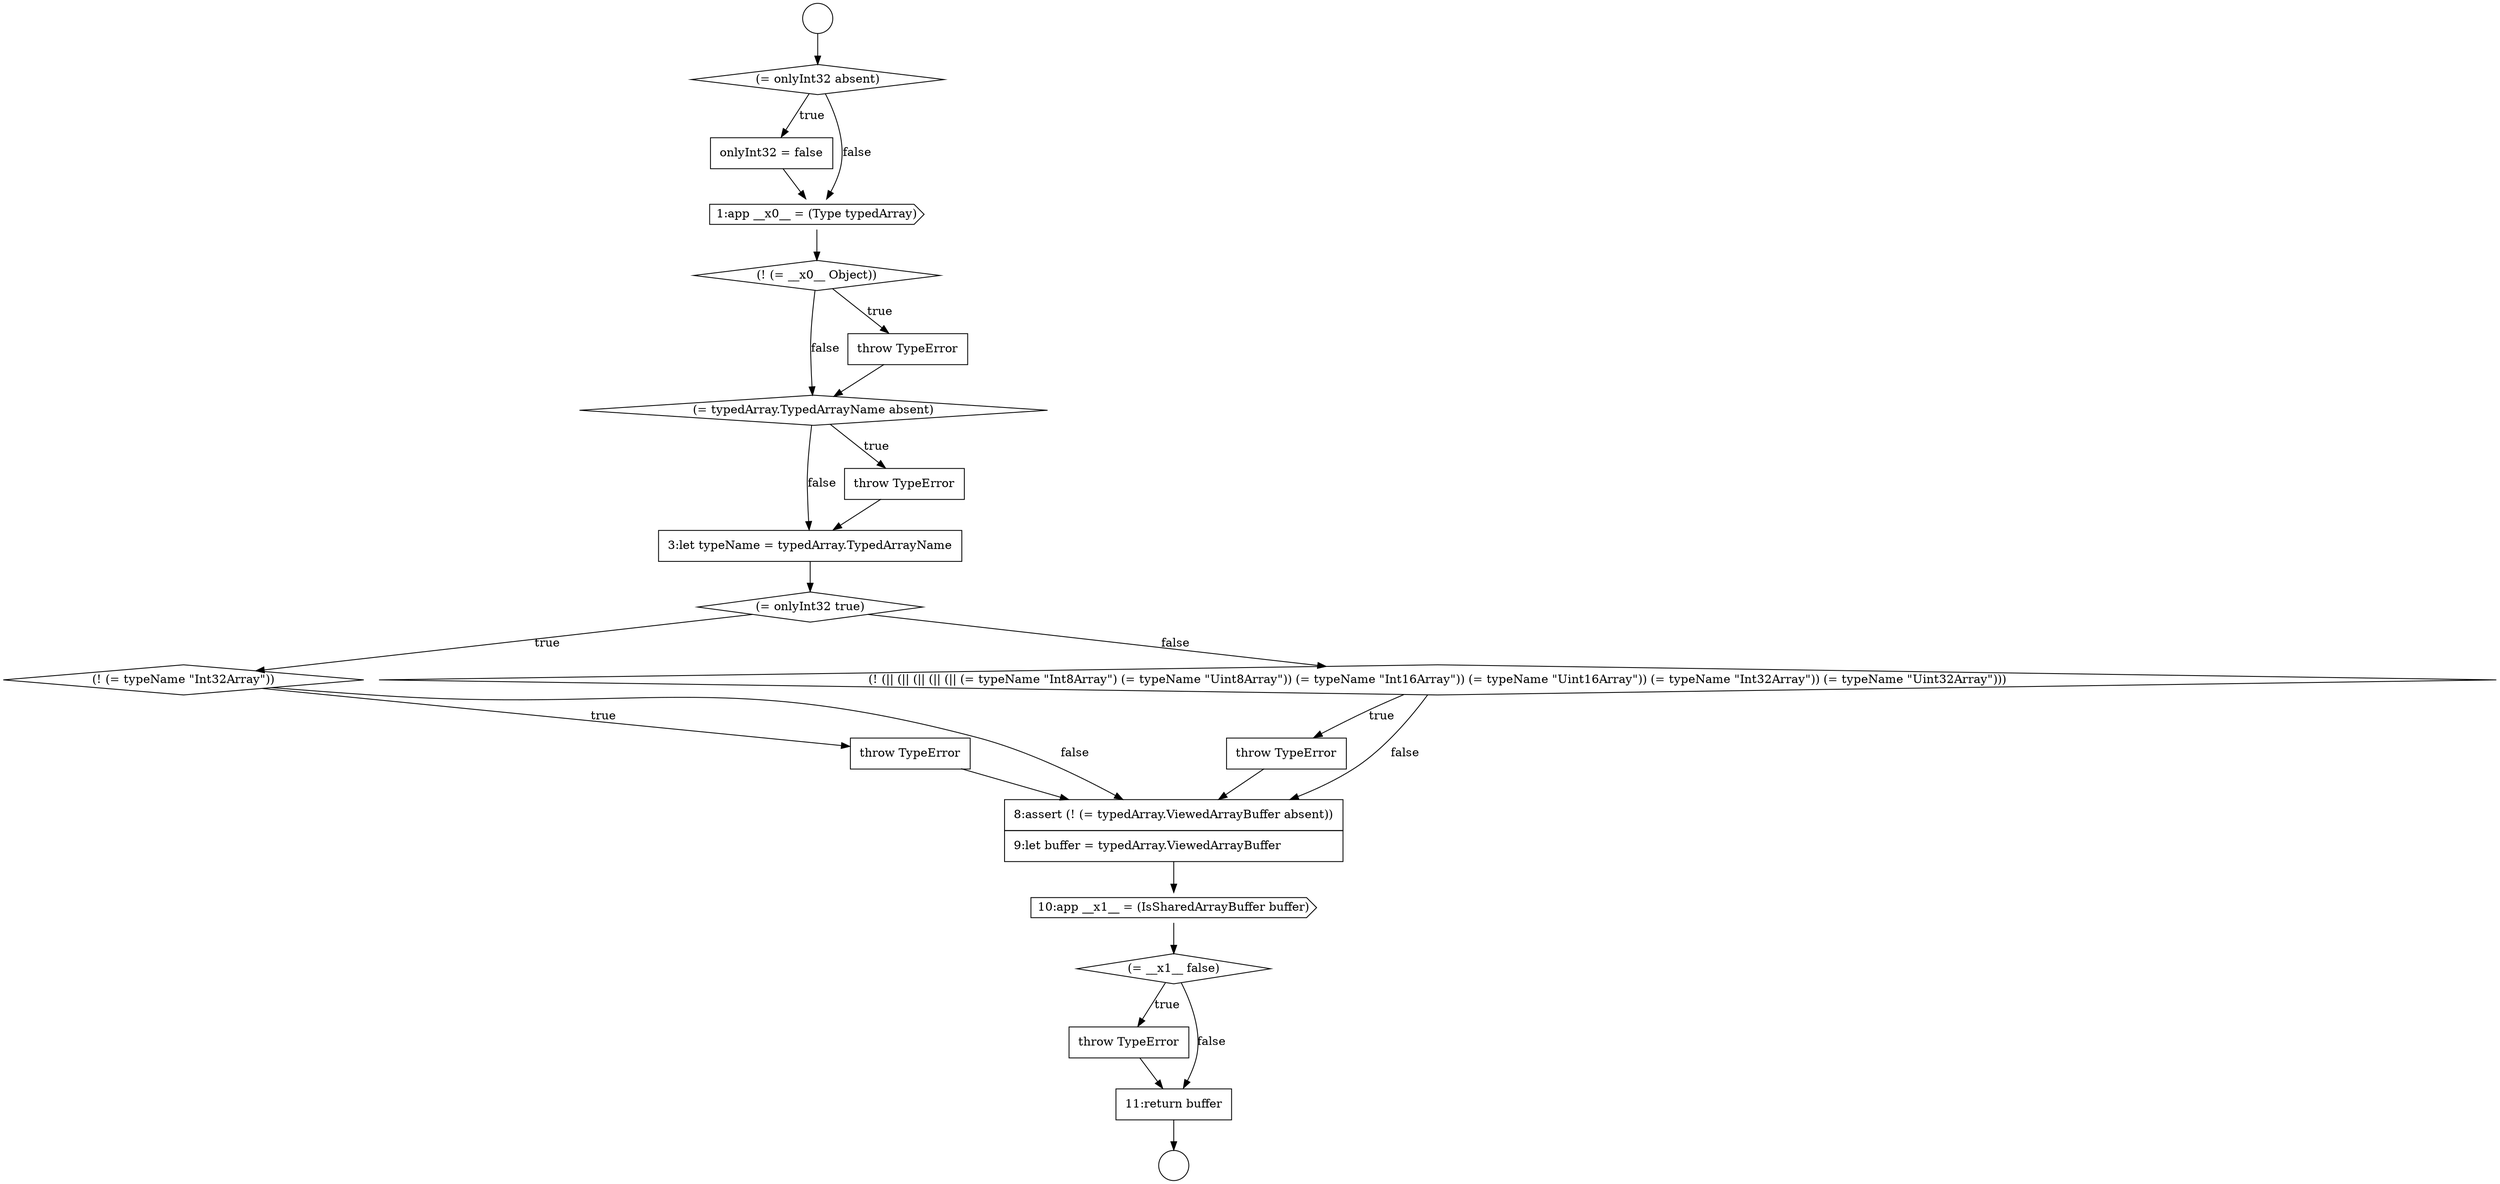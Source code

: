 digraph {
  node16054 [shape=diamond, label=<<font color="black">(= __x1__ false)</font>> color="black" fillcolor="white" style=filled]
  node16039 [shape=diamond, label=<<font color="black">(= onlyInt32 absent)</font>> color="black" fillcolor="white" style=filled]
  node16044 [shape=diamond, label=<<font color="black">(= typedArray.TypedArrayName absent)</font>> color="black" fillcolor="white" style=filled]
  node16040 [shape=none, margin=0, label=<<font color="black">
    <table border="0" cellborder="1" cellspacing="0" cellpadding="10">
      <tr><td align="left">onlyInt32 = false</td></tr>
    </table>
  </font>> color="black" fillcolor="white" style=filled]
  node16055 [shape=none, margin=0, label=<<font color="black">
    <table border="0" cellborder="1" cellspacing="0" cellpadding="10">
      <tr><td align="left">throw TypeError</td></tr>
    </table>
  </font>> color="black" fillcolor="white" style=filled]
  node16051 [shape=none, margin=0, label=<<font color="black">
    <table border="0" cellborder="1" cellspacing="0" cellpadding="10">
      <tr><td align="left">throw TypeError</td></tr>
    </table>
  </font>> color="black" fillcolor="white" style=filled]
  node16048 [shape=diamond, label=<<font color="black">(! (= typeName &quot;Int32Array&quot;))</font>> color="black" fillcolor="white" style=filled]
  node16043 [shape=none, margin=0, label=<<font color="black">
    <table border="0" cellborder="1" cellspacing="0" cellpadding="10">
      <tr><td align="left">throw TypeError</td></tr>
    </table>
  </font>> color="black" fillcolor="white" style=filled]
  node16037 [shape=circle label=" " color="black" fillcolor="white" style=filled]
  node16056 [shape=none, margin=0, label=<<font color="black">
    <table border="0" cellborder="1" cellspacing="0" cellpadding="10">
      <tr><td align="left">11:return buffer</td></tr>
    </table>
  </font>> color="black" fillcolor="white" style=filled]
  node16047 [shape=diamond, label=<<font color="black">(= onlyInt32 true)</font>> color="black" fillcolor="white" style=filled]
  node16049 [shape=none, margin=0, label=<<font color="black">
    <table border="0" cellborder="1" cellspacing="0" cellpadding="10">
      <tr><td align="left">throw TypeError</td></tr>
    </table>
  </font>> color="black" fillcolor="white" style=filled]
  node16053 [shape=cds, label=<<font color="black">10:app __x1__ = (IsSharedArrayBuffer buffer)</font>> color="black" fillcolor="white" style=filled]
  node16038 [shape=circle label=" " color="black" fillcolor="white" style=filled]
  node16041 [shape=cds, label=<<font color="black">1:app __x0__ = (Type typedArray)</font>> color="black" fillcolor="white" style=filled]
  node16046 [shape=none, margin=0, label=<<font color="black">
    <table border="0" cellborder="1" cellspacing="0" cellpadding="10">
      <tr><td align="left">3:let typeName = typedArray.TypedArrayName</td></tr>
    </table>
  </font>> color="black" fillcolor="white" style=filled]
  node16050 [shape=diamond, label=<<font color="black">(! (|| (|| (|| (|| (|| (= typeName &quot;Int8Array&quot;) (= typeName &quot;Uint8Array&quot;)) (= typeName &quot;Int16Array&quot;)) (= typeName &quot;Uint16Array&quot;)) (= typeName &quot;Int32Array&quot;)) (= typeName &quot;Uint32Array&quot;)))</font>> color="black" fillcolor="white" style=filled]
  node16045 [shape=none, margin=0, label=<<font color="black">
    <table border="0" cellborder="1" cellspacing="0" cellpadding="10">
      <tr><td align="left">throw TypeError</td></tr>
    </table>
  </font>> color="black" fillcolor="white" style=filled]
  node16052 [shape=none, margin=0, label=<<font color="black">
    <table border="0" cellborder="1" cellspacing="0" cellpadding="10">
      <tr><td align="left">8:assert (! (= typedArray.ViewedArrayBuffer absent))</td></tr>
      <tr><td align="left">9:let buffer = typedArray.ViewedArrayBuffer</td></tr>
    </table>
  </font>> color="black" fillcolor="white" style=filled]
  node16042 [shape=diamond, label=<<font color="black">(! (= __x0__ Object))</font>> color="black" fillcolor="white" style=filled]
  node16044 -> node16045 [label=<<font color="black">true</font>> color="black"]
  node16044 -> node16046 [label=<<font color="black">false</font>> color="black"]
  node16037 -> node16039 [ color="black"]
  node16052 -> node16053 [ color="black"]
  node16045 -> node16046 [ color="black"]
  node16050 -> node16051 [label=<<font color="black">true</font>> color="black"]
  node16050 -> node16052 [label=<<font color="black">false</font>> color="black"]
  node16053 -> node16054 [ color="black"]
  node16041 -> node16042 [ color="black"]
  node16049 -> node16052 [ color="black"]
  node16056 -> node16038 [ color="black"]
  node16039 -> node16040 [label=<<font color="black">true</font>> color="black"]
  node16039 -> node16041 [label=<<font color="black">false</font>> color="black"]
  node16042 -> node16043 [label=<<font color="black">true</font>> color="black"]
  node16042 -> node16044 [label=<<font color="black">false</font>> color="black"]
  node16055 -> node16056 [ color="black"]
  node16047 -> node16048 [label=<<font color="black">true</font>> color="black"]
  node16047 -> node16050 [label=<<font color="black">false</font>> color="black"]
  node16043 -> node16044 [ color="black"]
  node16051 -> node16052 [ color="black"]
  node16054 -> node16055 [label=<<font color="black">true</font>> color="black"]
  node16054 -> node16056 [label=<<font color="black">false</font>> color="black"]
  node16046 -> node16047 [ color="black"]
  node16048 -> node16049 [label=<<font color="black">true</font>> color="black"]
  node16048 -> node16052 [label=<<font color="black">false</font>> color="black"]
  node16040 -> node16041 [ color="black"]
}
